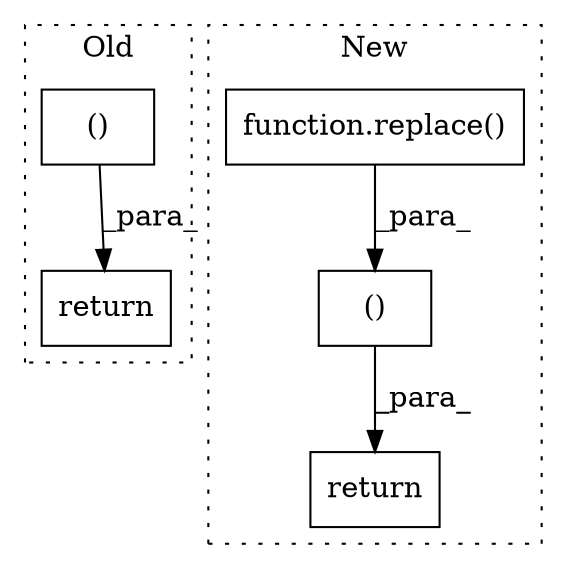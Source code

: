 digraph G {
subgraph cluster0 {
1 [label="return" a="93" s="1623" l="7" shape="box"];
4 [label="()" a="54" s="1645" l="6" shape="box"];
label = "Old";
style="dotted";
}
subgraph cluster1 {
2 [label="function.replace()" a="75" s="1458,1480" l="8,16" shape="box"];
3 [label="return" a="93" s="1450" l="7" shape="box"];
5 [label="()" a="54" s="1496" l="6" shape="box"];
label = "New";
style="dotted";
}
2 -> 5 [label="_para_"];
4 -> 1 [label="_para_"];
5 -> 3 [label="_para_"];
}